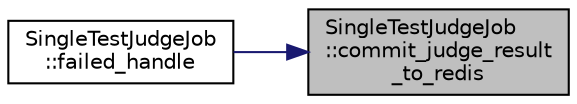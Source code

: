 digraph "SingleTestJudgeJob::commit_judge_result_to_redis"
{
 // LATEX_PDF_SIZE
  edge [fontname="Helvetica",fontsize="10",labelfontname="Helvetica",labelfontsize="10"];
  node [fontname="Helvetica",fontsize="10",shape=record];
  rankdir="RL";
  Node6 [label="SingleTestJudgeJob\l::commit_judge_result\l_to_redis",height=0.2,width=0.4,color="black", fillcolor="grey75", style="filled", fontcolor="black",tooltip=" "];
  Node6 -> Node7 [dir="back",color="midnightblue",fontsize="10",style="solid",fontname="Helvetica"];
  Node7 [label="SingleTestJudgeJob\l::failed_handle",height=0.2,width=0.4,color="black", fillcolor="white", style="filled",URL="$class_single_test_judge_job.html#afcf448470064c5e4585f226a883bafe5",tooltip=" "];
}
